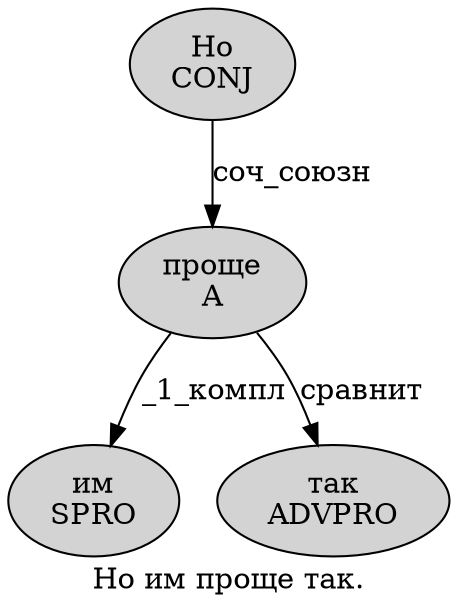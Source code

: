 digraph SENTENCE_3069 {
	graph [label="Но им проще так."]
	node [style=filled]
		0 [label="Но
CONJ" color="" fillcolor=lightgray penwidth=1 shape=ellipse]
		1 [label="им
SPRO" color="" fillcolor=lightgray penwidth=1 shape=ellipse]
		2 [label="проще
A" color="" fillcolor=lightgray penwidth=1 shape=ellipse]
		3 [label="так
ADVPRO" color="" fillcolor=lightgray penwidth=1 shape=ellipse]
			2 -> 1 [label="_1_компл"]
			2 -> 3 [label="сравнит"]
			0 -> 2 [label="соч_союзн"]
}